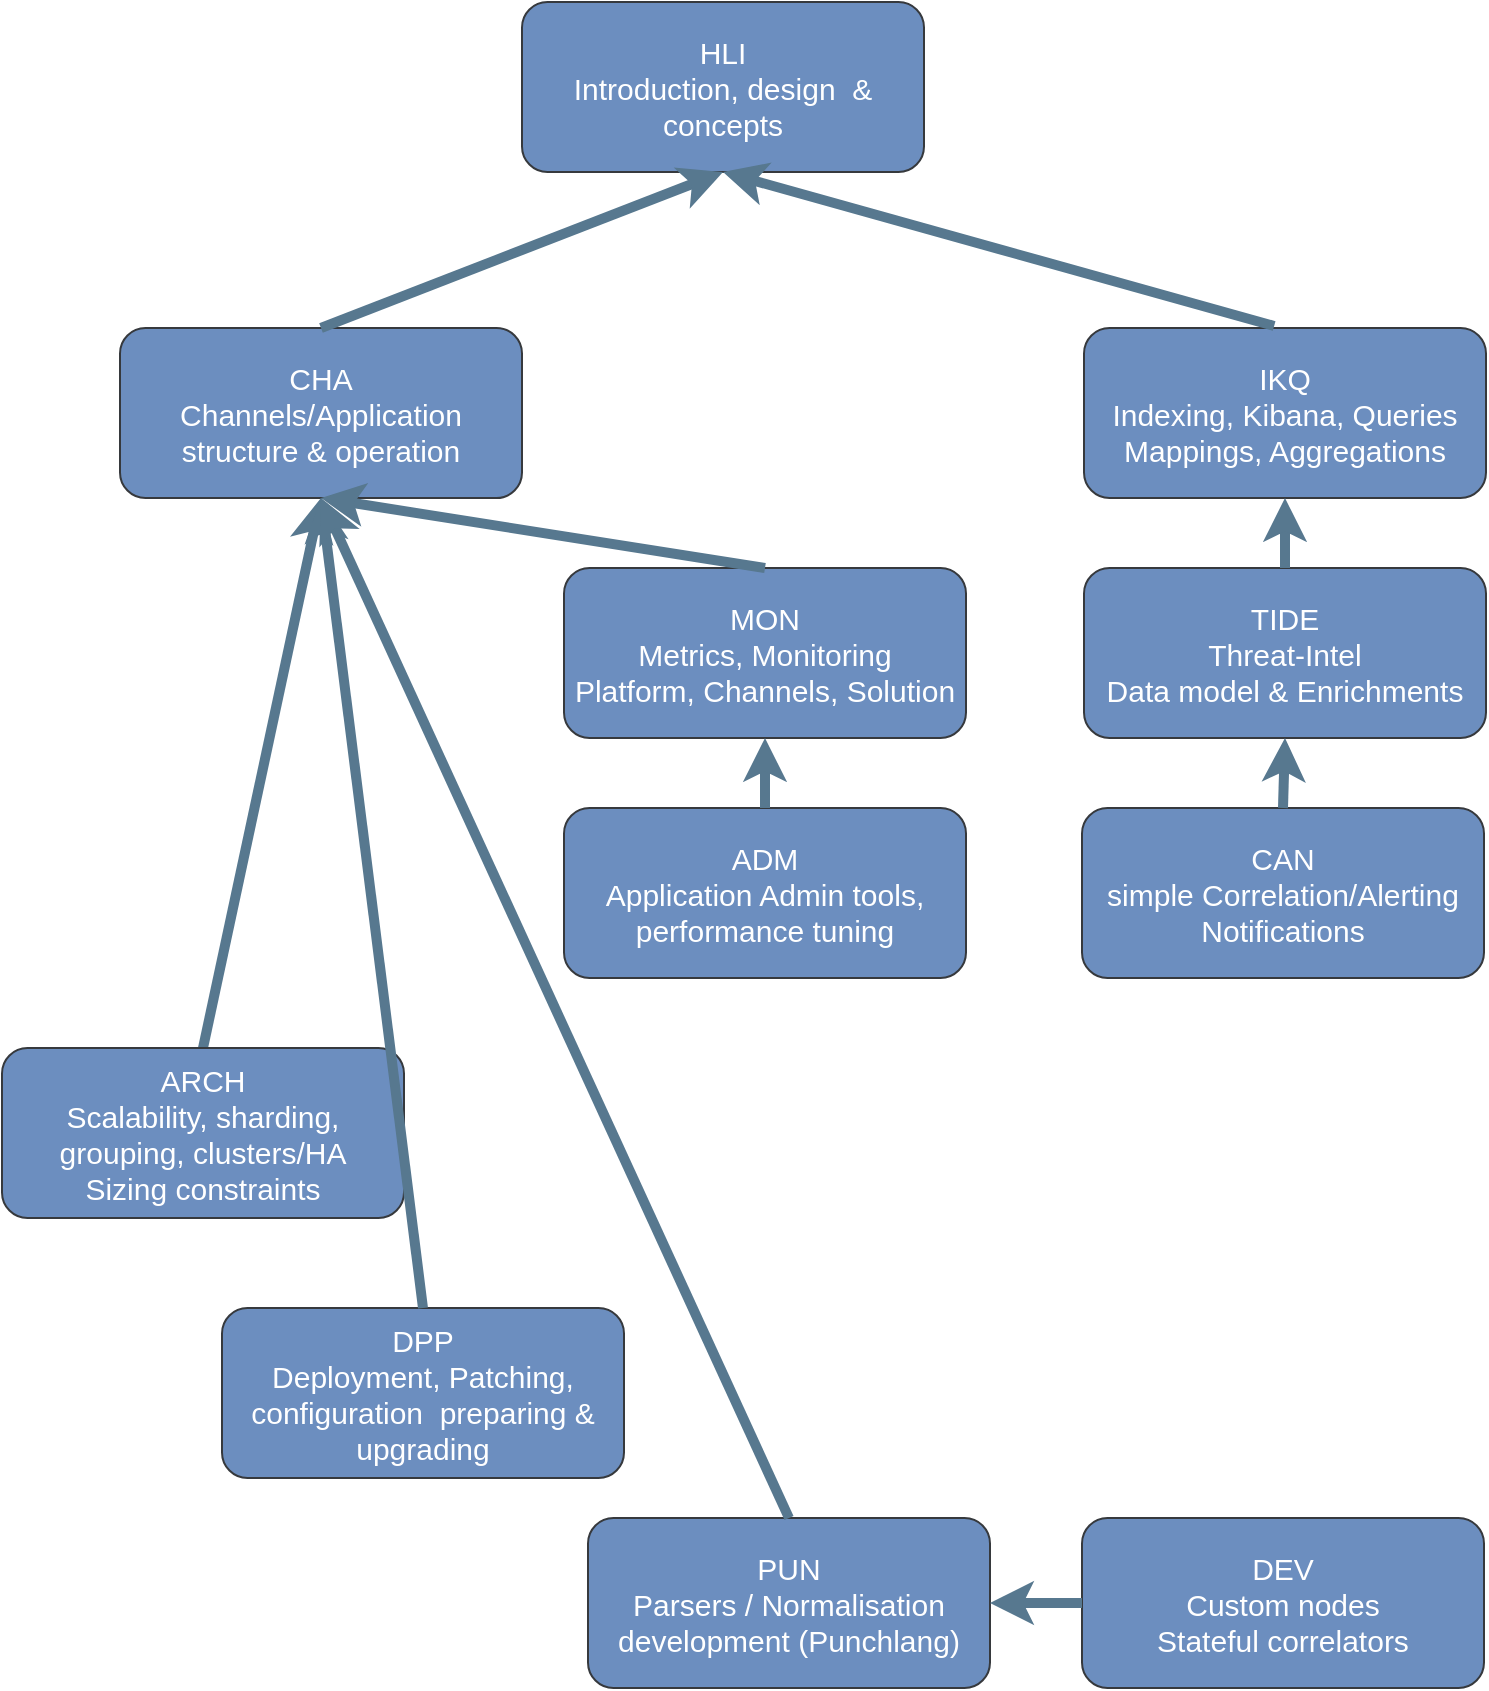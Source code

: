<mxfile version="12.9.3" type="device"><diagram id="--bnHPKDkhXbPVbHErSq" name="Page-1"><mxGraphModel dx="2258" dy="1375" grid="1" gridSize="10" guides="1" tooltips="1" connect="1" arrows="1" fold="1" page="1" pageScale="1" pageWidth="827" pageHeight="1169" math="0" shadow="0"><root><mxCell id="0"/><mxCell id="1" parent="0"/><mxCell id="ANwFDFRgT_CYyXh9n10D-1" value="" style="group;resizeHeight=1;fontSize=15;" vertex="1" connectable="0" parent="1"><mxGeometry x="280" y="117" width="201" height="85" as="geometry"/></mxCell><mxCell id="ANwFDFRgT_CYyXh9n10D-2" value="&lt;div style=&quot;font-size: 15px&quot;&gt;&lt;span style=&quot;font-size: 15px&quot;&gt;HLI&lt;br&gt;Introduction, design&amp;nbsp; &amp;amp; concepts&lt;/span&gt;&lt;/div&gt;" style="rounded=1;whiteSpace=wrap;html=1;align=center;fillColor=#6C8EBF;strokeColor=#36393d;fontColor=#FFFFFF;resizeWidth=1;resizeHeight=1;fontSize=15;" vertex="1" parent="ANwFDFRgT_CYyXh9n10D-1"><mxGeometry width="201" height="85" as="geometry"/></mxCell><mxCell id="ANwFDFRgT_CYyXh9n10D-8" value="" style="group;resizeHeight=1;fontSize=15;" vertex="1" connectable="0" parent="1"><mxGeometry x="79" y="280" width="201" height="85" as="geometry"/></mxCell><mxCell id="ANwFDFRgT_CYyXh9n10D-9" value="&lt;div style=&quot;font-size: 15px&quot;&gt;CHA&lt;br&gt;Channels/Application structure &amp;amp; operation&lt;/div&gt;" style="rounded=1;whiteSpace=wrap;html=1;align=center;fillColor=#6C8EBF;strokeColor=#36393d;fontColor=#FFFFFF;resizeWidth=1;resizeHeight=1;fontSize=15;" vertex="1" parent="ANwFDFRgT_CYyXh9n10D-8"><mxGeometry width="201" height="85" as="geometry"/></mxCell><mxCell id="ANwFDFRgT_CYyXh9n10D-10" value="" style="group;resizeHeight=1;fontSize=15;" vertex="1" connectable="0" parent="1"><mxGeometry x="301" y="400" width="201" height="85" as="geometry"/></mxCell><mxCell id="ANwFDFRgT_CYyXh9n10D-11" value="&lt;div style=&quot;font-size: 15px&quot;&gt;MON&lt;br&gt;Metrics, Monitoring&lt;br&gt;Platform, Channels, Solution&lt;/div&gt;" style="rounded=1;whiteSpace=wrap;html=1;align=center;fillColor=#6C8EBF;strokeColor=#36393d;fontColor=#FFFFFF;resizeWidth=1;resizeHeight=1;fontSize=15;" vertex="1" parent="ANwFDFRgT_CYyXh9n10D-10"><mxGeometry width="201" height="85" as="geometry"/></mxCell><mxCell id="ANwFDFRgT_CYyXh9n10D-12" value="" style="group;resizeHeight=1;fontSize=15;" vertex="1" connectable="0" parent="1"><mxGeometry x="561" y="280" width="201" height="85" as="geometry"/></mxCell><mxCell id="ANwFDFRgT_CYyXh9n10D-13" value="&lt;div style=&quot;font-size: 15px&quot;&gt;IKQ&lt;br&gt;Indexing, Kibana, Queries&lt;br&gt;Mappings, Aggregations&lt;/div&gt;" style="rounded=1;whiteSpace=wrap;html=1;align=center;fillColor=#6C8EBF;strokeColor=#36393d;fontColor=#FFFFFF;resizeWidth=1;resizeHeight=1;fontSize=15;" vertex="1" parent="ANwFDFRgT_CYyXh9n10D-12"><mxGeometry width="201" height="85" as="geometry"/></mxCell><mxCell id="ANwFDFRgT_CYyXh9n10D-14" style="rounded=1;orthogonalLoop=1;jettySize=auto;html=1;exitX=0.473;exitY=-0.012;exitDx=0;exitDy=0;strokeColor=#57788F;strokeWidth=5;targetPerimeterSpacing=0;endArrow=classic;endFill=1;exitPerimeter=0;entryX=0.5;entryY=1;entryDx=0;entryDy=0;" edge="1" parent="1" source="ANwFDFRgT_CYyXh9n10D-13" target="ANwFDFRgT_CYyXh9n10D-2"><mxGeometry relative="1" as="geometry"><mxPoint x="300.0" y="290" as="targetPoint"/><mxPoint x="140" y="290" as="sourcePoint"/></mxGeometry></mxCell><mxCell id="ANwFDFRgT_CYyXh9n10D-15" style="rounded=1;orthogonalLoop=1;jettySize=auto;html=1;strokeColor=#57788F;strokeWidth=5;targetPerimeterSpacing=0;endArrow=classic;endFill=1;entryX=0.5;entryY=1;entryDx=0;entryDy=0;exitX=0.5;exitY=0;exitDx=0;exitDy=0;" edge="1" parent="1" source="ANwFDFRgT_CYyXh9n10D-21" target="ANwFDFRgT_CYyXh9n10D-9"><mxGeometry relative="1" as="geometry"><mxPoint x="444.5" y="212" as="targetPoint"/><mxPoint x="530" y="400" as="sourcePoint"/></mxGeometry></mxCell><mxCell id="ANwFDFRgT_CYyXh9n10D-16" value="&lt;div style=&quot;font-size: 15px&quot;&gt;CAN&lt;br&gt;simple Correlation/Alerting&lt;br&gt;Notifications&lt;/div&gt;" style="rounded=1;whiteSpace=wrap;html=1;align=center;fillColor=#6C8EBF;strokeColor=#36393d;fontColor=#FFFFFF;resizeWidth=1;resizeHeight=1;fontSize=15;" vertex="1" parent="1"><mxGeometry x="560" y="520" width="201" height="85" as="geometry"/></mxCell><mxCell id="ANwFDFRgT_CYyXh9n10D-17" value="&lt;div style=&quot;font-size: 15px&quot;&gt;TIDE&lt;br&gt;Threat-Intel&lt;br&gt;Data model &amp;amp; Enrichments&lt;/div&gt;" style="rounded=1;whiteSpace=wrap;html=1;align=center;fillColor=#6C8EBF;strokeColor=#36393d;fontColor=#FFFFFF;resizeWidth=1;resizeHeight=1;fontSize=15;" vertex="1" parent="1"><mxGeometry x="561" y="400" width="201" height="85" as="geometry"/></mxCell><mxCell id="ANwFDFRgT_CYyXh9n10D-18" style="rounded=1;orthogonalLoop=1;jettySize=auto;html=1;strokeColor=#57788F;strokeWidth=5;targetPerimeterSpacing=0;endArrow=classic;endFill=1;entryX=0.5;entryY=1;entryDx=0;entryDy=0;exitX=0.5;exitY=0;exitDx=0;exitDy=0;" edge="1" parent="1" source="ANwFDFRgT_CYyXh9n10D-16" target="ANwFDFRgT_CYyXh9n10D-17"><mxGeometry relative="1" as="geometry"><mxPoint x="534.5" y="222" as="targetPoint"/><mxPoint x="620" y="410" as="sourcePoint"/></mxGeometry></mxCell><mxCell id="ANwFDFRgT_CYyXh9n10D-19" style="rounded=1;orthogonalLoop=1;jettySize=auto;html=1;strokeColor=#57788F;strokeWidth=5;targetPerimeterSpacing=0;endArrow=classic;endFill=1;entryX=0.5;entryY=1;entryDx=0;entryDy=0;exitX=0.5;exitY=0;exitDx=0;exitDy=0;" edge="1" parent="1" source="ANwFDFRgT_CYyXh9n10D-17" target="ANwFDFRgT_CYyXh9n10D-13"><mxGeometry relative="1" as="geometry"><mxPoint x="690.5" y="715" as="targetPoint"/><mxPoint x="560.5" y="800" as="sourcePoint"/></mxGeometry></mxCell><mxCell id="ANwFDFRgT_CYyXh9n10D-20" value="" style="group;resizeHeight=1;fontSize=15;" vertex="1" connectable="0" parent="1"><mxGeometry x="20" y="640" width="201" height="85" as="geometry"/></mxCell><mxCell id="ANwFDFRgT_CYyXh9n10D-21" value="&lt;div style=&quot;font-size: 15px&quot;&gt;ARCH&lt;br&gt;Scalability, sharding, grouping, clusters/HA&lt;br&gt;Sizing constraints&lt;/div&gt;" style="rounded=1;whiteSpace=wrap;html=1;align=center;fillColor=#6C8EBF;strokeColor=#36393d;fontColor=#FFFFFF;resizeWidth=1;resizeHeight=1;fontSize=15;" vertex="1" parent="ANwFDFRgT_CYyXh9n10D-20"><mxGeometry width="201" height="85" as="geometry"/></mxCell><mxCell id="ANwFDFRgT_CYyXh9n10D-22" style="rounded=1;orthogonalLoop=1;jettySize=auto;html=1;strokeColor=#57788F;strokeWidth=5;targetPerimeterSpacing=0;endArrow=classic;endFill=1;entryX=0.5;entryY=1;entryDx=0;entryDy=0;exitX=0.5;exitY=0;exitDx=0;exitDy=0;" edge="1" parent="1" source="ANwFDFRgT_CYyXh9n10D-9" target="ANwFDFRgT_CYyXh9n10D-2"><mxGeometry relative="1" as="geometry"><mxPoint x="444.5" y="212" as="targetPoint"/><mxPoint x="150.5" y="620" as="sourcePoint"/></mxGeometry></mxCell><mxCell id="ANwFDFRgT_CYyXh9n10D-23" value="&lt;div style=&quot;font-size: 15px&quot;&gt;DPP&lt;br&gt;Deployment, Patching, configuration&amp;nbsp; preparing &amp;amp; upgrading&lt;/div&gt;" style="rounded=1;whiteSpace=wrap;html=1;align=center;fillColor=#6C8EBF;strokeColor=#36393d;fontColor=#FFFFFF;resizeWidth=1;resizeHeight=1;fontSize=15;" vertex="1" parent="1"><mxGeometry x="130" y="770" width="201" height="85" as="geometry"/></mxCell><mxCell id="ANwFDFRgT_CYyXh9n10D-24" style="rounded=1;orthogonalLoop=1;jettySize=auto;html=1;strokeColor=#57788F;strokeWidth=5;targetPerimeterSpacing=0;endArrow=classic;endFill=1;entryX=0.5;entryY=1;entryDx=0;entryDy=0;exitX=0.5;exitY=0;exitDx=0;exitDy=0;" edge="1" parent="1" source="ANwFDFRgT_CYyXh9n10D-23" target="ANwFDFRgT_CYyXh9n10D-9"><mxGeometry relative="1" as="geometry"><mxPoint x="423.5" y="545" as="targetPoint"/><mxPoint x="420.5" y="650" as="sourcePoint"/></mxGeometry></mxCell><mxCell id="ANwFDFRgT_CYyXh9n10D-25" value="&lt;div style=&quot;font-size: 15px&quot;&gt;ADM&lt;br&gt;Application Admin tools, performance tuning&lt;/div&gt;" style="rounded=1;whiteSpace=wrap;html=1;align=center;fillColor=#6C8EBF;strokeColor=#36393d;fontColor=#FFFFFF;resizeWidth=1;resizeHeight=1;fontSize=15;" vertex="1" parent="1"><mxGeometry x="301" y="520" width="201" height="85" as="geometry"/></mxCell><mxCell id="ANwFDFRgT_CYyXh9n10D-26" style="rounded=1;orthogonalLoop=1;jettySize=auto;html=1;strokeColor=#57788F;strokeWidth=5;targetPerimeterSpacing=0;endArrow=classic;endFill=1;entryX=0.5;entryY=1;entryDx=0;entryDy=0;exitX=0.5;exitY=0;exitDx=0;exitDy=0;" edge="1" parent="1" source="ANwFDFRgT_CYyXh9n10D-25" target="ANwFDFRgT_CYyXh9n10D-11"><mxGeometry relative="1" as="geometry"><mxPoint x="130.5" y="385" as="targetPoint"/><mxPoint x="50.5" y="765" as="sourcePoint"/></mxGeometry></mxCell><mxCell id="ANwFDFRgT_CYyXh9n10D-27" style="rounded=1;orthogonalLoop=1;jettySize=auto;html=1;strokeColor=#57788F;strokeWidth=5;targetPerimeterSpacing=0;endArrow=classic;endFill=1;exitX=0.5;exitY=0;exitDx=0;exitDy=0;entryX=0.5;entryY=1;entryDx=0;entryDy=0;" edge="1" parent="1" source="ANwFDFRgT_CYyXh9n10D-11" target="ANwFDFRgT_CYyXh9n10D-9"><mxGeometry relative="1" as="geometry"><mxPoint x="120" y="380" as="targetPoint"/><mxPoint x="220.5" y="880" as="sourcePoint"/></mxGeometry></mxCell><mxCell id="ANwFDFRgT_CYyXh9n10D-28" value="&lt;div style=&quot;font-size: 15px&quot;&gt;PUN&lt;br&gt;Parsers / Normalisation development (Punchlang)&lt;/div&gt;" style="rounded=1;whiteSpace=wrap;html=1;align=center;fillColor=#6C8EBF;strokeColor=#36393d;fontColor=#FFFFFF;resizeWidth=1;resizeHeight=1;fontSize=15;" vertex="1" parent="1"><mxGeometry x="313" y="875" width="201" height="85" as="geometry"/></mxCell><mxCell id="ANwFDFRgT_CYyXh9n10D-29" style="rounded=1;orthogonalLoop=1;jettySize=auto;html=1;strokeColor=#57788F;strokeWidth=5;targetPerimeterSpacing=0;endArrow=classic;endFill=1;entryX=0.5;entryY=1;entryDx=0;entryDy=0;exitX=0.5;exitY=0;exitDx=0;exitDy=0;" edge="1" parent="1" source="ANwFDFRgT_CYyXh9n10D-28" target="ANwFDFRgT_CYyXh9n10D-9"><mxGeometry relative="1" as="geometry"><mxPoint x="130.5" y="385" as="targetPoint"/><mxPoint x="120.5" y="825" as="sourcePoint"/></mxGeometry></mxCell><mxCell id="ANwFDFRgT_CYyXh9n10D-30" value="&lt;div style=&quot;font-size: 15px&quot;&gt;DEV&lt;br&gt;Custom nodes&lt;br&gt;Stateful correlators&lt;br&gt;&lt;/div&gt;" style="rounded=1;whiteSpace=wrap;html=1;align=center;fillColor=#6C8EBF;strokeColor=#36393d;fontColor=#FFFFFF;resizeWidth=1;resizeHeight=1;fontSize=15;" vertex="1" parent="1"><mxGeometry x="560" y="875" width="201" height="85" as="geometry"/></mxCell><mxCell id="ANwFDFRgT_CYyXh9n10D-31" style="rounded=1;orthogonalLoop=1;jettySize=auto;html=1;strokeColor=#57788F;strokeWidth=5;targetPerimeterSpacing=0;endArrow=classic;endFill=1;exitX=0;exitY=0.5;exitDx=0;exitDy=0;entryX=1;entryY=0.5;entryDx=0;entryDy=0;" edge="1" parent="1" source="ANwFDFRgT_CYyXh9n10D-30" target="ANwFDFRgT_CYyXh9n10D-28"><mxGeometry relative="1" as="geometry"><mxPoint x="210" y="1030" as="targetPoint"/><mxPoint x="210.5" y="940" as="sourcePoint"/></mxGeometry></mxCell></root></mxGraphModel></diagram></mxfile>